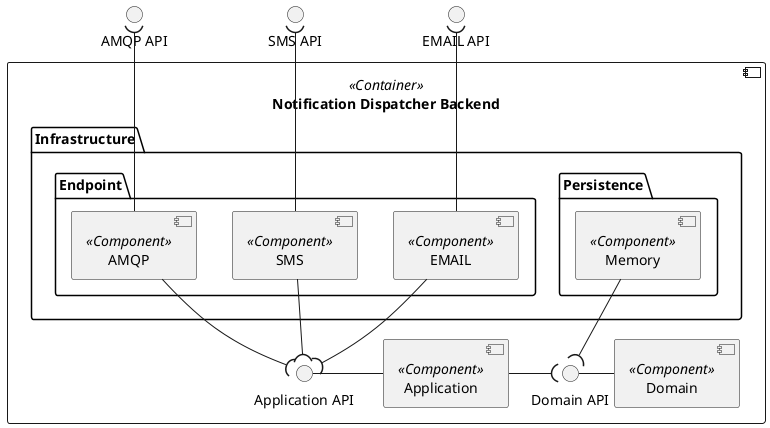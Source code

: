 @startuml notification-dispatcher-backend

interface "AMQP API" as AMQP_API
interface "SMS API" as SMS_API
interface "EMAIL API" as EMAIL_API

component "Notification Dispatcher Backend" <<Container>> {
    component "Domain" as DOM <<Component>>
    component "Application" as APP <<Component>>
    folder "Infrastructure" as INFRA {
        folder "Endpoint" as ENDPOINT {
            component "AMQP" as AMQP <<Component>>
            component "SMS" as SMS <<Component>>
            component "EMAIL" as EMAIL <<Component>>
        }
        folder "Persistence" as PERS {
            component "Memory" as MEM <<Component>>
        }
    }
    interface "Application API" as APP_API
    interface "Domain API" as DOM_API

    MEM -( DOM_API

    DOM_API - DOM
    APP_API - APP

    AMQP_API )-- AMQP
    SMS_API )-- SMS
    EMAIL_API )-- EMAIL

    AMQP --( APP_API
    SMS --( APP_API
    EMAIL --( APP_API
    APP -( DOM_API
}

@enduml
